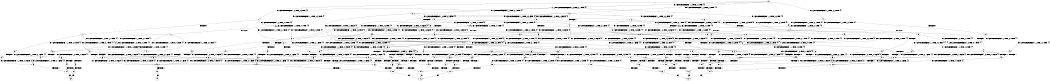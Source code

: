 digraph BCG {
size = "7, 10.5";
center = TRUE;
node [shape = circle];
0 [peripheries = 2];
0 -> 1 [label = "EX !0 !ATOMIC_EXCH_BRANCH (1, +0, TRUE, +0, 3, TRUE) !{0}"];
0 -> 2 [label = "EX !2 !ATOMIC_EXCH_BRANCH (1, +0, TRUE, +0, 1, TRUE) !{0}"];
0 -> 3 [label = "EX !1 !ATOMIC_EXCH_BRANCH (1, +1, TRUE, +0, 2, TRUE) !{0}"];
0 -> 4 [label = "EX !0 !ATOMIC_EXCH_BRANCH (1, +0, TRUE, +0, 3, TRUE) !{0}"];
1 -> 5 [label = "EX !2 !ATOMIC_EXCH_BRANCH (1, +0, TRUE, +0, 1, TRUE) !{0}"];
1 -> 6 [label = "EX !1 !ATOMIC_EXCH_BRANCH (1, +1, TRUE, +0, 2, TRUE) !{0}"];
1 -> 7 [label = "TERMINATE !0"];
2 -> 2 [label = "EX !2 !ATOMIC_EXCH_BRANCH (1, +0, TRUE, +0, 1, TRUE) !{0}"];
2 -> 5 [label = "EX !0 !ATOMIC_EXCH_BRANCH (1, +0, TRUE, +0, 3, TRUE) !{0}"];
2 -> 8 [label = "EX !1 !ATOMIC_EXCH_BRANCH (1, +1, TRUE, +0, 2, TRUE) !{0}"];
2 -> 9 [label = "EX !0 !ATOMIC_EXCH_BRANCH (1, +0, TRUE, +0, 3, TRUE) !{0}"];
3 -> 10 [label = "EX !0 !ATOMIC_EXCH_BRANCH (1, +0, TRUE, +0, 3, FALSE) !{0}"];
3 -> 11 [label = "EX !2 !ATOMIC_EXCH_BRANCH (1, +0, TRUE, +0, 1, FALSE) !{0}"];
3 -> 12 [label = "TERMINATE !1"];
3 -> 13 [label = "EX !0 !ATOMIC_EXCH_BRANCH (1, +0, TRUE, +0, 3, FALSE) !{0}"];
4 -> 9 [label = "EX !2 !ATOMIC_EXCH_BRANCH (1, +0, TRUE, +0, 1, TRUE) !{0}"];
4 -> 14 [label = "EX !1 !ATOMIC_EXCH_BRANCH (1, +1, TRUE, +0, 2, TRUE) !{0}"];
4 -> 15 [label = "TERMINATE !0"];
5 -> 5 [label = "EX !2 !ATOMIC_EXCH_BRANCH (1, +0, TRUE, +0, 1, TRUE) !{0}"];
5 -> 16 [label = "EX !1 !ATOMIC_EXCH_BRANCH (1, +1, TRUE, +0, 2, TRUE) !{0}"];
5 -> 17 [label = "TERMINATE !0"];
6 -> 18 [label = "EX !2 !ATOMIC_EXCH_BRANCH (1, +0, TRUE, +0, 1, FALSE) !{0}"];
6 -> 19 [label = "TERMINATE !0"];
6 -> 20 [label = "TERMINATE !1"];
7 -> 21 [label = "EX !1 !ATOMIC_EXCH_BRANCH (1, +1, TRUE, +0, 2, TRUE) !{1}"];
7 -> 22 [label = "EX !2 !ATOMIC_EXCH_BRANCH (1, +0, TRUE, +0, 1, TRUE) !{1}"];
7 -> 23 [label = "EX !1 !ATOMIC_EXCH_BRANCH (1, +1, TRUE, +0, 2, TRUE) !{1}"];
8 -> 11 [label = "EX !2 !ATOMIC_EXCH_BRANCH (1, +0, TRUE, +0, 1, FALSE) !{0}"];
8 -> 24 [label = "EX !0 !ATOMIC_EXCH_BRANCH (1, +0, TRUE, +0, 3, FALSE) !{0}"];
8 -> 25 [label = "TERMINATE !1"];
8 -> 26 [label = "EX !0 !ATOMIC_EXCH_BRANCH (1, +0, TRUE, +0, 3, FALSE) !{0}"];
9 -> 9 [label = "EX !2 !ATOMIC_EXCH_BRANCH (1, +0, TRUE, +0, 1, TRUE) !{0}"];
9 -> 27 [label = "EX !1 !ATOMIC_EXCH_BRANCH (1, +1, TRUE, +0, 2, TRUE) !{0}"];
9 -> 28 [label = "TERMINATE !0"];
10 -> 6 [label = "EX !0 !ATOMIC_EXCH_BRANCH (1, +1, TRUE, +0, 3, TRUE) !{0}"];
10 -> 29 [label = "EX !2 !ATOMIC_EXCH_BRANCH (1, +0, TRUE, +0, 1, TRUE) !{0}"];
10 -> 30 [label = "TERMINATE !1"];
10 -> 14 [label = "EX !0 !ATOMIC_EXCH_BRANCH (1, +1, TRUE, +0, 3, TRUE) !{0}"];
11 -> 31 [label = "EX !0 !ATOMIC_EXCH_BRANCH (1, +0, TRUE, +0, 3, TRUE) !{0}"];
11 -> 32 [label = "TERMINATE !2"];
11 -> 33 [label = "TERMINATE !1"];
11 -> 34 [label = "EX !0 !ATOMIC_EXCH_BRANCH (1, +0, TRUE, +0, 3, TRUE) !{0}"];
12 -> 35 [label = "EX !0 !ATOMIC_EXCH_BRANCH (1, +0, TRUE, +0, 3, FALSE) !{0}"];
12 -> 36 [label = "EX !2 !ATOMIC_EXCH_BRANCH (1, +0, TRUE, +0, 1, FALSE) !{0}"];
12 -> 37 [label = "EX !0 !ATOMIC_EXCH_BRANCH (1, +0, TRUE, +0, 3, FALSE) !{0}"];
13 -> 38 [label = "EX !2 !ATOMIC_EXCH_BRANCH (1, +0, TRUE, +0, 1, TRUE) !{0}"];
13 -> 39 [label = "TERMINATE !1"];
13 -> 14 [label = "EX !0 !ATOMIC_EXCH_BRANCH (1, +1, TRUE, +0, 3, TRUE) !{0}"];
14 -> 40 [label = "EX !2 !ATOMIC_EXCH_BRANCH (1, +0, TRUE, +0, 1, FALSE) !{0}"];
14 -> 41 [label = "TERMINATE !0"];
14 -> 42 [label = "TERMINATE !1"];
15 -> 43 [label = "EX !1 !ATOMIC_EXCH_BRANCH (1, +1, TRUE, +0, 2, TRUE) !{1}"];
15 -> 44 [label = "EX !2 !ATOMIC_EXCH_BRANCH (1, +0, TRUE, +0, 1, TRUE) !{1}"];
16 -> 18 [label = "EX !2 !ATOMIC_EXCH_BRANCH (1, +0, TRUE, +0, 1, FALSE) !{0}"];
16 -> 45 [label = "TERMINATE !0"];
16 -> 46 [label = "TERMINATE !1"];
17 -> 22 [label = "EX !2 !ATOMIC_EXCH_BRANCH (1, +0, TRUE, +0, 1, TRUE) !{1}"];
17 -> 47 [label = "EX !1 !ATOMIC_EXCH_BRANCH (1, +1, TRUE, +0, 2, TRUE) !{1}"];
17 -> 48 [label = "EX !1 !ATOMIC_EXCH_BRANCH (1, +1, TRUE, +0, 2, TRUE) !{1}"];
18 -> 49 [label = "TERMINATE !0"];
18 -> 50 [label = "TERMINATE !2"];
18 -> 51 [label = "TERMINATE !1"];
19 -> 52 [label = "EX !2 !ATOMIC_EXCH_BRANCH (1, +0, TRUE, +0, 1, FALSE) !{1}"];
19 -> 53 [label = "TERMINATE !1"];
20 -> 54 [label = "EX !2 !ATOMIC_EXCH_BRANCH (1, +0, TRUE, +0, 1, FALSE) !{0}"];
20 -> 55 [label = "TERMINATE !0"];
21 -> 52 [label = "EX !2 !ATOMIC_EXCH_BRANCH (1, +0, TRUE, +0, 1, FALSE) !{1}"];
21 -> 53 [label = "TERMINATE !1"];
22 -> 22 [label = "EX !2 !ATOMIC_EXCH_BRANCH (1, +0, TRUE, +0, 1, TRUE) !{1}"];
22 -> 47 [label = "EX !1 !ATOMIC_EXCH_BRANCH (1, +1, TRUE, +0, 2, TRUE) !{1}"];
22 -> 48 [label = "EX !1 !ATOMIC_EXCH_BRANCH (1, +1, TRUE, +0, 2, TRUE) !{1}"];
23 -> 56 [label = "EX !2 !ATOMIC_EXCH_BRANCH (1, +0, TRUE, +0, 1, FALSE) !{1}"];
23 -> 57 [label = "TERMINATE !1"];
24 -> 16 [label = "EX !0 !ATOMIC_EXCH_BRANCH (1, +1, TRUE, +0, 3, TRUE) !{0}"];
24 -> 29 [label = "EX !2 !ATOMIC_EXCH_BRANCH (1, +0, TRUE, +0, 1, TRUE) !{0}"];
24 -> 58 [label = "TERMINATE !1"];
24 -> 27 [label = "EX !0 !ATOMIC_EXCH_BRANCH (1, +1, TRUE, +0, 3, TRUE) !{0}"];
25 -> 36 [label = "EX !2 !ATOMIC_EXCH_BRANCH (1, +0, TRUE, +0, 1, FALSE) !{0}"];
25 -> 59 [label = "EX !0 !ATOMIC_EXCH_BRANCH (1, +0, TRUE, +0, 3, FALSE) !{0}"];
25 -> 60 [label = "EX !0 !ATOMIC_EXCH_BRANCH (1, +0, TRUE, +0, 3, FALSE) !{0}"];
26 -> 38 [label = "EX !2 !ATOMIC_EXCH_BRANCH (1, +0, TRUE, +0, 1, TRUE) !{0}"];
26 -> 61 [label = "TERMINATE !1"];
26 -> 27 [label = "EX !0 !ATOMIC_EXCH_BRANCH (1, +1, TRUE, +0, 3, TRUE) !{0}"];
27 -> 40 [label = "EX !2 !ATOMIC_EXCH_BRANCH (1, +0, TRUE, +0, 1, FALSE) !{0}"];
27 -> 62 [label = "TERMINATE !0"];
27 -> 63 [label = "TERMINATE !1"];
28 -> 44 [label = "EX !2 !ATOMIC_EXCH_BRANCH (1, +0, TRUE, +0, 1, TRUE) !{1}"];
28 -> 64 [label = "EX !1 !ATOMIC_EXCH_BRANCH (1, +1, TRUE, +0, 2, TRUE) !{1}"];
29 -> 16 [label = "EX !0 !ATOMIC_EXCH_BRANCH (1, +1, TRUE, +0, 3, TRUE) !{0}"];
29 -> 29 [label = "EX !2 !ATOMIC_EXCH_BRANCH (1, +0, TRUE, +0, 1, TRUE) !{0}"];
29 -> 58 [label = "TERMINATE !1"];
29 -> 27 [label = "EX !0 !ATOMIC_EXCH_BRANCH (1, +1, TRUE, +0, 3, TRUE) !{0}"];
30 -> 65 [label = "EX !0 !ATOMIC_EXCH_BRANCH (1, +1, TRUE, +0, 3, TRUE) !{0}"];
30 -> 66 [label = "EX !2 !ATOMIC_EXCH_BRANCH (1, +0, TRUE, +0, 1, TRUE) !{0}"];
30 -> 67 [label = "EX !0 !ATOMIC_EXCH_BRANCH (1, +1, TRUE, +0, 3, TRUE) !{0}"];
31 -> 49 [label = "TERMINATE !0"];
31 -> 50 [label = "TERMINATE !2"];
31 -> 51 [label = "TERMINATE !1"];
32 -> 68 [label = "EX !0 !ATOMIC_EXCH_BRANCH (1, +0, TRUE, +0, 3, TRUE) !{0}"];
32 -> 69 [label = "TERMINATE !1"];
32 -> 70 [label = "EX !0 !ATOMIC_EXCH_BRANCH (1, +0, TRUE, +0, 3, TRUE) !{0}"];
33 -> 71 [label = "EX !0 !ATOMIC_EXCH_BRANCH (1, +0, TRUE, +0, 3, TRUE) !{0}"];
33 -> 72 [label = "TERMINATE !2"];
33 -> 73 [label = "EX !0 !ATOMIC_EXCH_BRANCH (1, +0, TRUE, +0, 3, TRUE) !{0}"];
34 -> 74 [label = "TERMINATE !0"];
34 -> 75 [label = "TERMINATE !2"];
34 -> 76 [label = "TERMINATE !1"];
35 -> 65 [label = "EX !0 !ATOMIC_EXCH_BRANCH (1, +1, TRUE, +0, 3, TRUE) !{0}"];
35 -> 66 [label = "EX !2 !ATOMIC_EXCH_BRANCH (1, +0, TRUE, +0, 1, TRUE) !{0}"];
35 -> 67 [label = "EX !0 !ATOMIC_EXCH_BRANCH (1, +1, TRUE, +0, 3, TRUE) !{0}"];
36 -> 71 [label = "EX !0 !ATOMIC_EXCH_BRANCH (1, +0, TRUE, +0, 3, TRUE) !{0}"];
36 -> 72 [label = "TERMINATE !2"];
36 -> 73 [label = "EX !0 !ATOMIC_EXCH_BRANCH (1, +0, TRUE, +0, 3, TRUE) !{0}"];
37 -> 77 [label = "EX !2 !ATOMIC_EXCH_BRANCH (1, +0, TRUE, +0, 1, TRUE) !{0}"];
37 -> 67 [label = "EX !0 !ATOMIC_EXCH_BRANCH (1, +1, TRUE, +0, 3, TRUE) !{0}"];
38 -> 38 [label = "EX !2 !ATOMIC_EXCH_BRANCH (1, +0, TRUE, +0, 1, TRUE) !{0}"];
38 -> 61 [label = "TERMINATE !1"];
38 -> 27 [label = "EX !0 !ATOMIC_EXCH_BRANCH (1, +1, TRUE, +0, 3, TRUE) !{0}"];
39 -> 77 [label = "EX !2 !ATOMIC_EXCH_BRANCH (1, +0, TRUE, +0, 1, TRUE) !{0}"];
39 -> 67 [label = "EX !0 !ATOMIC_EXCH_BRANCH (1, +1, TRUE, +0, 3, TRUE) !{0}"];
40 -> 74 [label = "TERMINATE !0"];
40 -> 75 [label = "TERMINATE !2"];
40 -> 76 [label = "TERMINATE !1"];
41 -> 78 [label = "EX !2 !ATOMIC_EXCH_BRANCH (1, +0, TRUE, +0, 1, FALSE) !{1}"];
41 -> 79 [label = "TERMINATE !1"];
42 -> 80 [label = "EX !2 !ATOMIC_EXCH_BRANCH (1, +0, TRUE, +0, 1, FALSE) !{0}"];
42 -> 81 [label = "TERMINATE !0"];
43 -> 78 [label = "EX !2 !ATOMIC_EXCH_BRANCH (1, +0, TRUE, +0, 1, FALSE) !{1}"];
43 -> 79 [label = "TERMINATE !1"];
44 -> 44 [label = "EX !2 !ATOMIC_EXCH_BRANCH (1, +0, TRUE, +0, 1, TRUE) !{1}"];
44 -> 64 [label = "EX !1 !ATOMIC_EXCH_BRANCH (1, +1, TRUE, +0, 2, TRUE) !{1}"];
45 -> 52 [label = "EX !2 !ATOMIC_EXCH_BRANCH (1, +0, TRUE, +0, 1, FALSE) !{1}"];
45 -> 82 [label = "TERMINATE !1"];
46 -> 54 [label = "EX !2 !ATOMIC_EXCH_BRANCH (1, +0, TRUE, +0, 1, FALSE) !{0}"];
46 -> 83 [label = "TERMINATE !0"];
47 -> 52 [label = "EX !2 !ATOMIC_EXCH_BRANCH (1, +0, TRUE, +0, 1, FALSE) !{1}"];
47 -> 82 [label = "TERMINATE !1"];
48 -> 56 [label = "EX !2 !ATOMIC_EXCH_BRANCH (1, +0, TRUE, +0, 1, FALSE) !{1}"];
48 -> 84 [label = "TERMINATE !1"];
49 -> 85 [label = "TERMINATE !2"];
49 -> 86 [label = "TERMINATE !1"];
50 -> 87 [label = "TERMINATE !0"];
50 -> 88 [label = "TERMINATE !1"];
51 -> 89 [label = "TERMINATE !0"];
51 -> 90 [label = "TERMINATE !2"];
52 -> 85 [label = "TERMINATE !2"];
52 -> 86 [label = "TERMINATE !1"];
53 -> 91 [label = "EX !2 !ATOMIC_EXCH_BRANCH (1, +0, TRUE, +0, 1, FALSE) !{2}"];
53 -> 92 [label = "EX !2 !ATOMIC_EXCH_BRANCH (1, +0, TRUE, +0, 1, FALSE) !{2}"];
54 -> 89 [label = "TERMINATE !0"];
54 -> 90 [label = "TERMINATE !2"];
55 -> 91 [label = "EX !2 !ATOMIC_EXCH_BRANCH (1, +0, TRUE, +0, 1, FALSE) !{2}"];
55 -> 92 [label = "EX !2 !ATOMIC_EXCH_BRANCH (1, +0, TRUE, +0, 1, FALSE) !{2}"];
56 -> 93 [label = "TERMINATE !2"];
56 -> 94 [label = "TERMINATE !1"];
57 -> 95 [label = "EX !2 !ATOMIC_EXCH_BRANCH (1, +0, TRUE, +0, 1, FALSE) !{2}"];
58 -> 96 [label = "EX !0 !ATOMIC_EXCH_BRANCH (1, +1, TRUE, +0, 3, TRUE) !{0}"];
58 -> 66 [label = "EX !2 !ATOMIC_EXCH_BRANCH (1, +0, TRUE, +0, 1, TRUE) !{0}"];
58 -> 97 [label = "EX !0 !ATOMIC_EXCH_BRANCH (1, +1, TRUE, +0, 3, TRUE) !{0}"];
59 -> 96 [label = "EX !0 !ATOMIC_EXCH_BRANCH (1, +1, TRUE, +0, 3, TRUE) !{0}"];
59 -> 66 [label = "EX !2 !ATOMIC_EXCH_BRANCH (1, +0, TRUE, +0, 1, TRUE) !{0}"];
59 -> 97 [label = "EX !0 !ATOMIC_EXCH_BRANCH (1, +1, TRUE, +0, 3, TRUE) !{0}"];
60 -> 77 [label = "EX !2 !ATOMIC_EXCH_BRANCH (1, +0, TRUE, +0, 1, TRUE) !{0}"];
60 -> 97 [label = "EX !0 !ATOMIC_EXCH_BRANCH (1, +1, TRUE, +0, 3, TRUE) !{0}"];
61 -> 77 [label = "EX !2 !ATOMIC_EXCH_BRANCH (1, +0, TRUE, +0, 1, TRUE) !{0}"];
61 -> 97 [label = "EX !0 !ATOMIC_EXCH_BRANCH (1, +1, TRUE, +0, 3, TRUE) !{0}"];
62 -> 78 [label = "EX !2 !ATOMIC_EXCH_BRANCH (1, +0, TRUE, +0, 1, FALSE) !{1}"];
62 -> 98 [label = "TERMINATE !1"];
63 -> 80 [label = "EX !2 !ATOMIC_EXCH_BRANCH (1, +0, TRUE, +0, 1, FALSE) !{0}"];
63 -> 99 [label = "TERMINATE !0"];
64 -> 78 [label = "EX !2 !ATOMIC_EXCH_BRANCH (1, +0, TRUE, +0, 1, FALSE) !{1}"];
64 -> 98 [label = "TERMINATE !1"];
65 -> 54 [label = "EX !2 !ATOMIC_EXCH_BRANCH (1, +0, TRUE, +0, 1, FALSE) !{0}"];
65 -> 55 [label = "TERMINATE !0"];
66 -> 96 [label = "EX !0 !ATOMIC_EXCH_BRANCH (1, +1, TRUE, +0, 3, TRUE) !{0}"];
66 -> 66 [label = "EX !2 !ATOMIC_EXCH_BRANCH (1, +0, TRUE, +0, 1, TRUE) !{0}"];
66 -> 97 [label = "EX !0 !ATOMIC_EXCH_BRANCH (1, +1, TRUE, +0, 3, TRUE) !{0}"];
67 -> 80 [label = "EX !2 !ATOMIC_EXCH_BRANCH (1, +0, TRUE, +0, 1, FALSE) !{0}"];
67 -> 81 [label = "TERMINATE !0"];
68 -> 87 [label = "TERMINATE !0"];
68 -> 88 [label = "TERMINATE !1"];
69 -> 100 [label = "EX !0 !ATOMIC_EXCH_BRANCH (1, +0, TRUE, +0, 3, TRUE) !{0}"];
69 -> 101 [label = "EX !0 !ATOMIC_EXCH_BRANCH (1, +0, TRUE, +0, 3, TRUE) !{0}"];
70 -> 102 [label = "TERMINATE !0"];
70 -> 103 [label = "TERMINATE !1"];
71 -> 89 [label = "TERMINATE !0"];
71 -> 90 [label = "TERMINATE !2"];
72 -> 100 [label = "EX !0 !ATOMIC_EXCH_BRANCH (1, +0, TRUE, +0, 3, TRUE) !{0}"];
72 -> 101 [label = "EX !0 !ATOMIC_EXCH_BRANCH (1, +0, TRUE, +0, 3, TRUE) !{0}"];
73 -> 104 [label = "TERMINATE !0"];
73 -> 105 [label = "TERMINATE !2"];
74 -> 106 [label = "TERMINATE !2"];
74 -> 107 [label = "TERMINATE !1"];
75 -> 102 [label = "TERMINATE !0"];
75 -> 103 [label = "TERMINATE !1"];
76 -> 104 [label = "TERMINATE !0"];
76 -> 105 [label = "TERMINATE !2"];
77 -> 77 [label = "EX !2 !ATOMIC_EXCH_BRANCH (1, +0, TRUE, +0, 1, TRUE) !{0}"];
77 -> 97 [label = "EX !0 !ATOMIC_EXCH_BRANCH (1, +1, TRUE, +0, 3, TRUE) !{0}"];
78 -> 106 [label = "TERMINATE !2"];
78 -> 107 [label = "TERMINATE !1"];
79 -> 108 [label = "EX !2 !ATOMIC_EXCH_BRANCH (1, +0, TRUE, +0, 1, FALSE) !{2}"];
80 -> 104 [label = "TERMINATE !0"];
80 -> 105 [label = "TERMINATE !2"];
81 -> 108 [label = "EX !2 !ATOMIC_EXCH_BRANCH (1, +0, TRUE, +0, 1, FALSE) !{2}"];
82 -> 91 [label = "EX !2 !ATOMIC_EXCH_BRANCH (1, +0, TRUE, +0, 1, FALSE) !{2}"];
82 -> 92 [label = "EX !2 !ATOMIC_EXCH_BRANCH (1, +0, TRUE, +0, 1, FALSE) !{2}"];
83 -> 91 [label = "EX !2 !ATOMIC_EXCH_BRANCH (1, +0, TRUE, +0, 1, FALSE) !{2}"];
83 -> 92 [label = "EX !2 !ATOMIC_EXCH_BRANCH (1, +0, TRUE, +0, 1, FALSE) !{2}"];
84 -> 95 [label = "EX !2 !ATOMIC_EXCH_BRANCH (1, +0, TRUE, +0, 1, FALSE) !{2}"];
85 -> 109 [label = "TERMINATE !1"];
86 -> 110 [label = "TERMINATE !2"];
87 -> 109 [label = "TERMINATE !1"];
88 -> 111 [label = "TERMINATE !0"];
89 -> 110 [label = "TERMINATE !2"];
90 -> 111 [label = "TERMINATE !0"];
91 -> 110 [label = "TERMINATE !2"];
92 -> 112 [label = "TERMINATE !2"];
93 -> 113 [label = "TERMINATE !1"];
94 -> 114 [label = "TERMINATE !2"];
95 -> 114 [label = "TERMINATE !2"];
96 -> 54 [label = "EX !2 !ATOMIC_EXCH_BRANCH (1, +0, TRUE, +0, 1, FALSE) !{0}"];
96 -> 83 [label = "TERMINATE !0"];
97 -> 80 [label = "EX !2 !ATOMIC_EXCH_BRANCH (1, +0, TRUE, +0, 1, FALSE) !{0}"];
97 -> 99 [label = "TERMINATE !0"];
98 -> 108 [label = "EX !2 !ATOMIC_EXCH_BRANCH (1, +0, TRUE, +0, 1, FALSE) !{2}"];
99 -> 108 [label = "EX !2 !ATOMIC_EXCH_BRANCH (1, +0, TRUE, +0, 1, FALSE) !{2}"];
100 -> 111 [label = "TERMINATE !0"];
101 -> 115 [label = "TERMINATE !0"];
102 -> 116 [label = "TERMINATE !1"];
103 -> 115 [label = "TERMINATE !0"];
104 -> 117 [label = "TERMINATE !2"];
105 -> 115 [label = "TERMINATE !0"];
106 -> 116 [label = "TERMINATE !1"];
107 -> 117 [label = "TERMINATE !2"];
108 -> 117 [label = "TERMINATE !2"];
109 -> 118 [label = "exit"];
110 -> 118 [label = "exit"];
111 -> 118 [label = "exit"];
112 -> 119 [label = "exit"];
113 -> 120 [label = "exit"];
114 -> 120 [label = "exit"];
115 -> 121 [label = "exit"];
116 -> 121 [label = "exit"];
117 -> 121 [label = "exit"];
}
